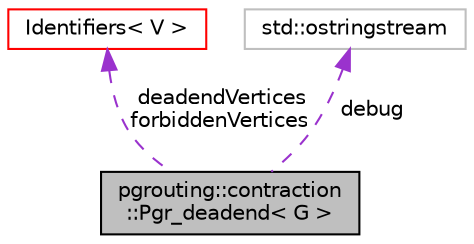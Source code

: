 digraph "pgrouting::contraction::Pgr_deadend&lt; G &gt;"
{
  edge [fontname="Helvetica",fontsize="10",labelfontname="Helvetica",labelfontsize="10"];
  node [fontname="Helvetica",fontsize="10",shape=record];
  Node1 [label="pgrouting::contraction\l::Pgr_deadend\< G \>",height=0.2,width=0.4,color="black", fillcolor="grey75", style="filled" fontcolor="black"];
  Node2 -> Node1 [dir="back",color="darkorchid3",fontsize="10",style="dashed",label=" deadendVertices\nforbiddenVertices" ,fontname="Helvetica"];
  Node2 [label="Identifiers\< V \>",height=0.2,width=0.4,color="red", fillcolor="white", style="filled",URL="$classIdentifiers.html"];
  Node3 -> Node1 [dir="back",color="darkorchid3",fontsize="10",style="dashed",label=" debug" ,fontname="Helvetica"];
  Node3 [label="std::ostringstream",height=0.2,width=0.4,color="grey75", fillcolor="white", style="filled",tooltip="STL class. "];
}
